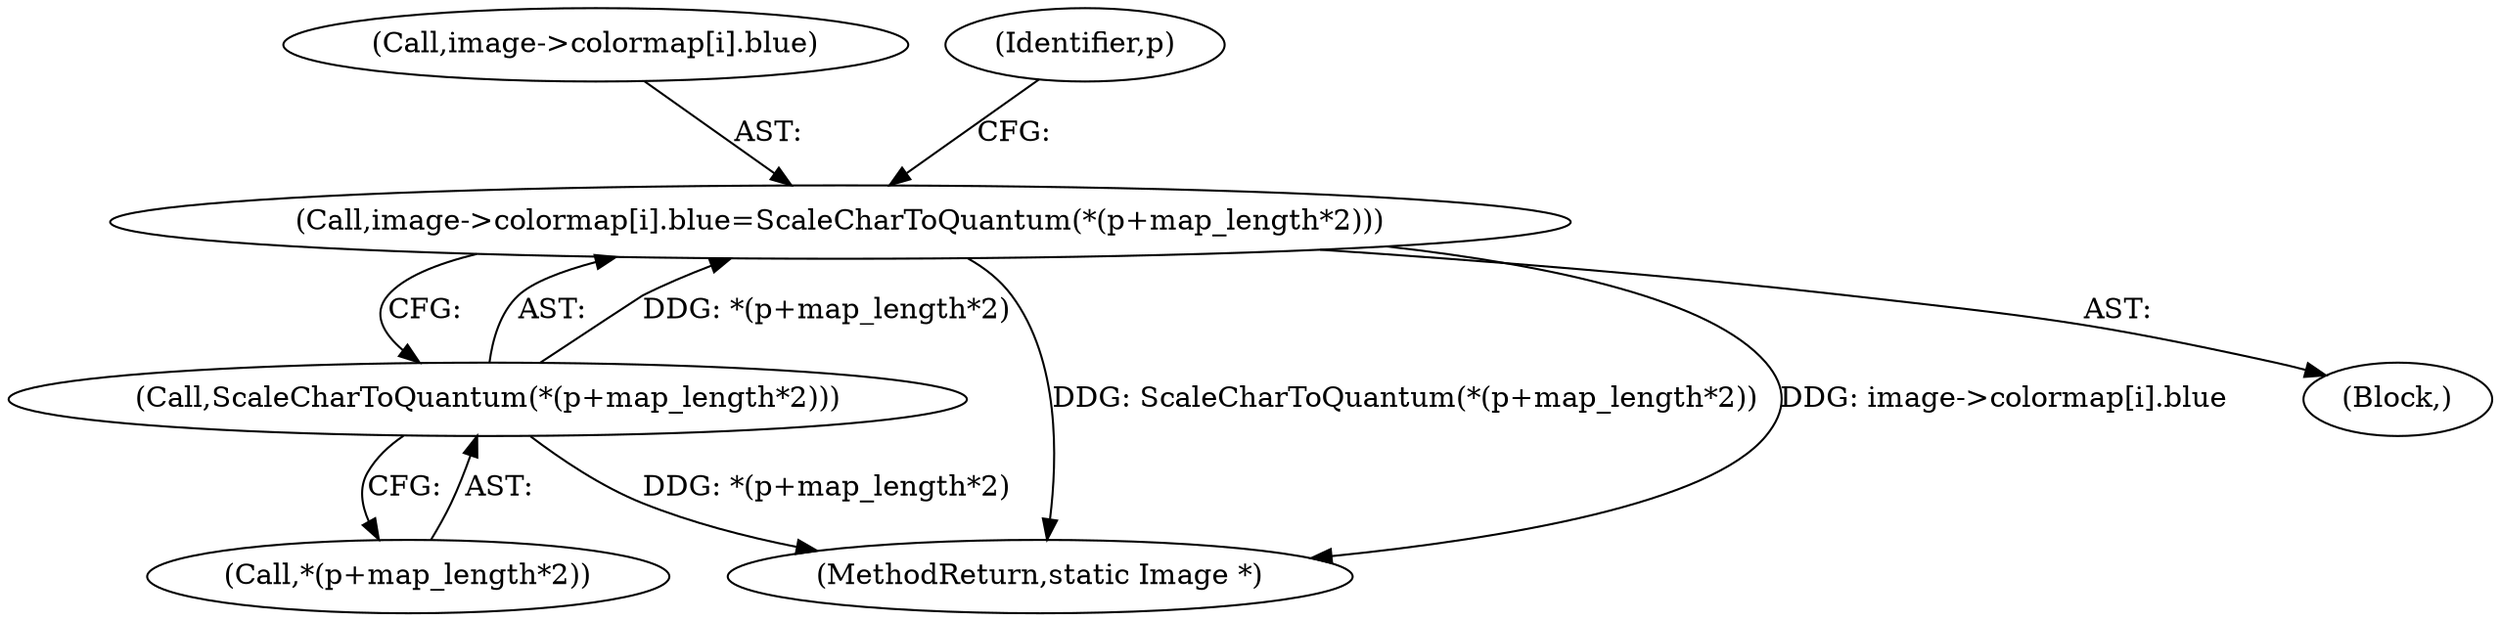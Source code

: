 digraph "0_ImageMagick_3e9165285eda6e1bb71172031d3048b51bb443a4@array" {
"1001504" [label="(Call,image->colormap[i].blue=ScaleCharToQuantum(*(p+map_length*2)))"];
"1001512" [label="(Call,ScaleCharToQuantum(*(p+map_length*2)))"];
"1001505" [label="(Call,image->colormap[i].blue)"];
"1001936" [label="(MethodReturn,static Image *)"];
"1001504" [label="(Call,image->colormap[i].blue=ScaleCharToQuantum(*(p+map_length*2)))"];
"1001513" [label="(Call,*(p+map_length*2))"];
"1001512" [label="(Call,ScaleCharToQuantum(*(p+map_length*2)))"];
"1001479" [label="(Block,)"];
"1001520" [label="(Identifier,p)"];
"1001504" -> "1001479"  [label="AST: "];
"1001504" -> "1001512"  [label="CFG: "];
"1001505" -> "1001504"  [label="AST: "];
"1001512" -> "1001504"  [label="AST: "];
"1001520" -> "1001504"  [label="CFG: "];
"1001504" -> "1001936"  [label="DDG: ScaleCharToQuantum(*(p+map_length*2))"];
"1001504" -> "1001936"  [label="DDG: image->colormap[i].blue"];
"1001512" -> "1001504"  [label="DDG: *(p+map_length*2)"];
"1001512" -> "1001513"  [label="CFG: "];
"1001513" -> "1001512"  [label="AST: "];
"1001512" -> "1001936"  [label="DDG: *(p+map_length*2)"];
}
